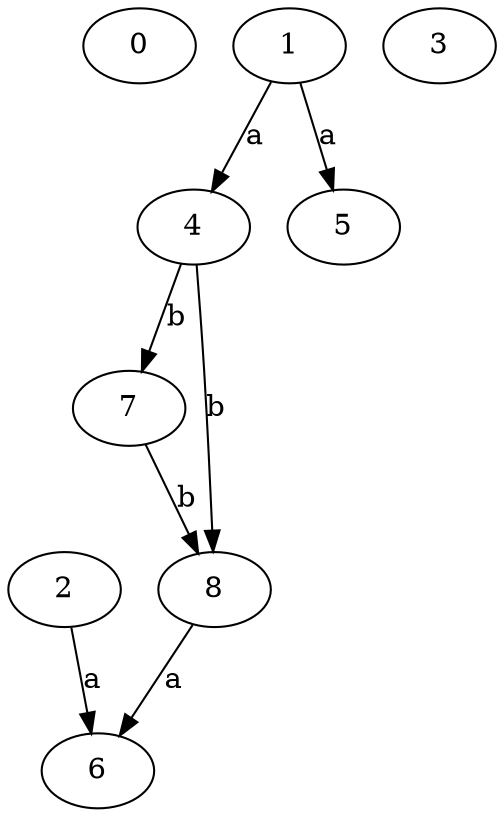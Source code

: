 strict digraph  {
0;
4;
5;
1;
6;
7;
2;
8;
3;
4 -> 7  [label=b];
4 -> 8  [label=b];
1 -> 4  [label=a];
1 -> 5  [label=a];
7 -> 8  [label=b];
2 -> 6  [label=a];
8 -> 6  [label=a];
}
